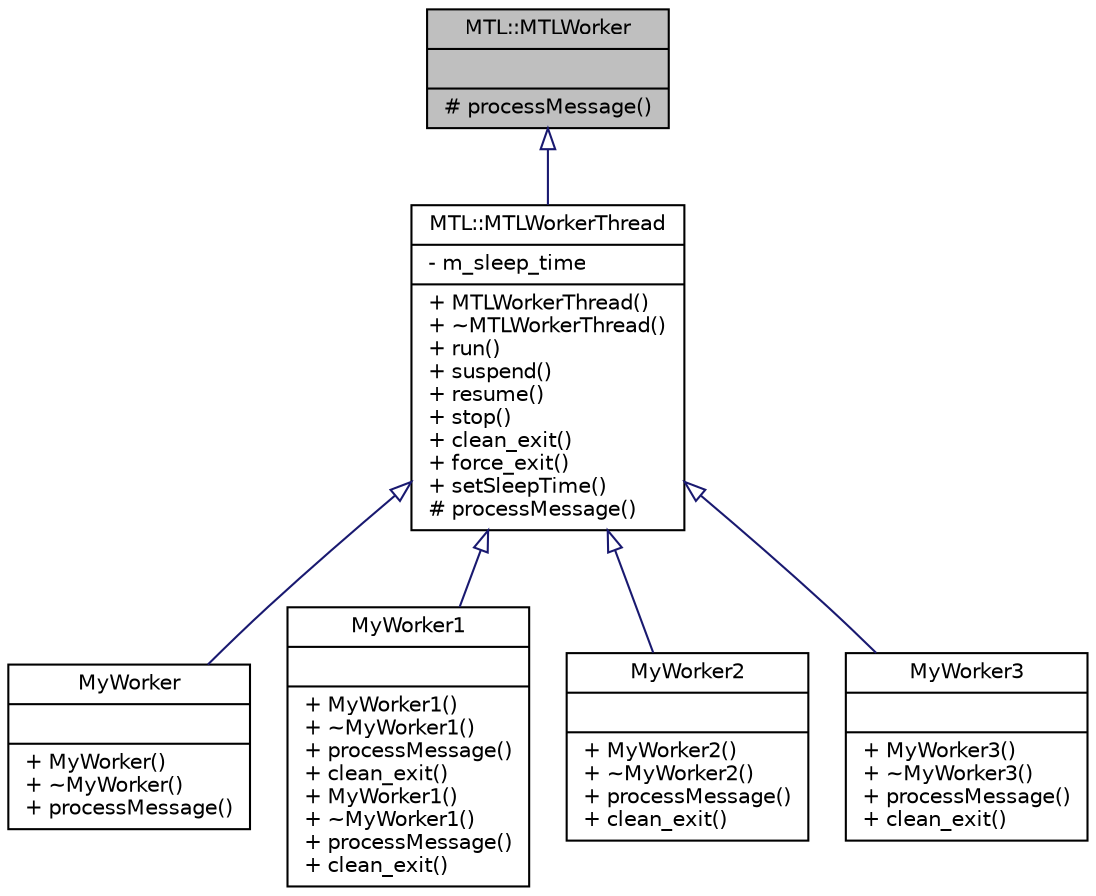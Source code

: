 digraph "MTL::MTLWorker"
{
 // LATEX_PDF_SIZE
  edge [fontname="Helvetica",fontsize="10",labelfontname="Helvetica",labelfontsize="10"];
  node [fontname="Helvetica",fontsize="10",shape=record];
  Node1 [label="{MTL::MTLWorker\n||# processMessage()\l}",height=0.2,width=0.4,color="black", fillcolor="grey75", style="filled", fontcolor="black",tooltip="Worker Interface."];
  Node1 -> Node2 [dir="back",color="midnightblue",fontsize="10",style="solid",arrowtail="onormal",fontname="Helvetica"];
  Node2 [label="{MTL::MTLWorkerThread\n|- m_sleep_time\l|+ MTLWorkerThread()\l+ ~MTLWorkerThread()\l+ run()\l+ suspend()\l+ resume()\l+ stop()\l+ clean_exit()\l+ force_exit()\l+ setSleepTime()\l# processMessage()\l}",height=0.2,width=0.4,color="black", fillcolor="white", style="filled",URL="$d9/dfb/classMTL_1_1MTLWorkerThread.html",tooltip="Class that implements a Worker Thread."];
  Node2 -> Node3 [dir="back",color="midnightblue",fontsize="10",style="solid",arrowtail="onormal",fontname="Helvetica"];
  Node3 [label="{MyWorker\n||+ MyWorker()\l+ ~MyWorker()\l+ processMessage()\l}",height=0.2,width=0.4,color="black", fillcolor="white", style="filled",URL="$d9/d13/classMyWorker.html",tooltip=" "];
  Node2 -> Node4 [dir="back",color="midnightblue",fontsize="10",style="solid",arrowtail="onormal",fontname="Helvetica"];
  Node4 [label="{MyWorker1\n||+ MyWorker1()\l+ ~MyWorker1()\l+ processMessage()\l+ clean_exit()\l+ MyWorker1()\l+ ~MyWorker1()\l+ processMessage()\l+ clean_exit()\l}",height=0.2,width=0.4,color="black", fillcolor="white", style="filled",URL="$d0/d0c/classMyWorker1.html",tooltip=" "];
  Node2 -> Node5 [dir="back",color="midnightblue",fontsize="10",style="solid",arrowtail="onormal",fontname="Helvetica"];
  Node5 [label="{MyWorker2\n||+ MyWorker2()\l+ ~MyWorker2()\l+ processMessage()\l+ clean_exit()\l}",height=0.2,width=0.4,color="black", fillcolor="white", style="filled",URL="$dd/da2/classMyWorker2.html",tooltip=" "];
  Node2 -> Node6 [dir="back",color="midnightblue",fontsize="10",style="solid",arrowtail="onormal",fontname="Helvetica"];
  Node6 [label="{MyWorker3\n||+ MyWorker3()\l+ ~MyWorker3()\l+ processMessage()\l+ clean_exit()\l}",height=0.2,width=0.4,color="black", fillcolor="white", style="filled",URL="$d2/d9f/classMyWorker3.html",tooltip=" "];
}
